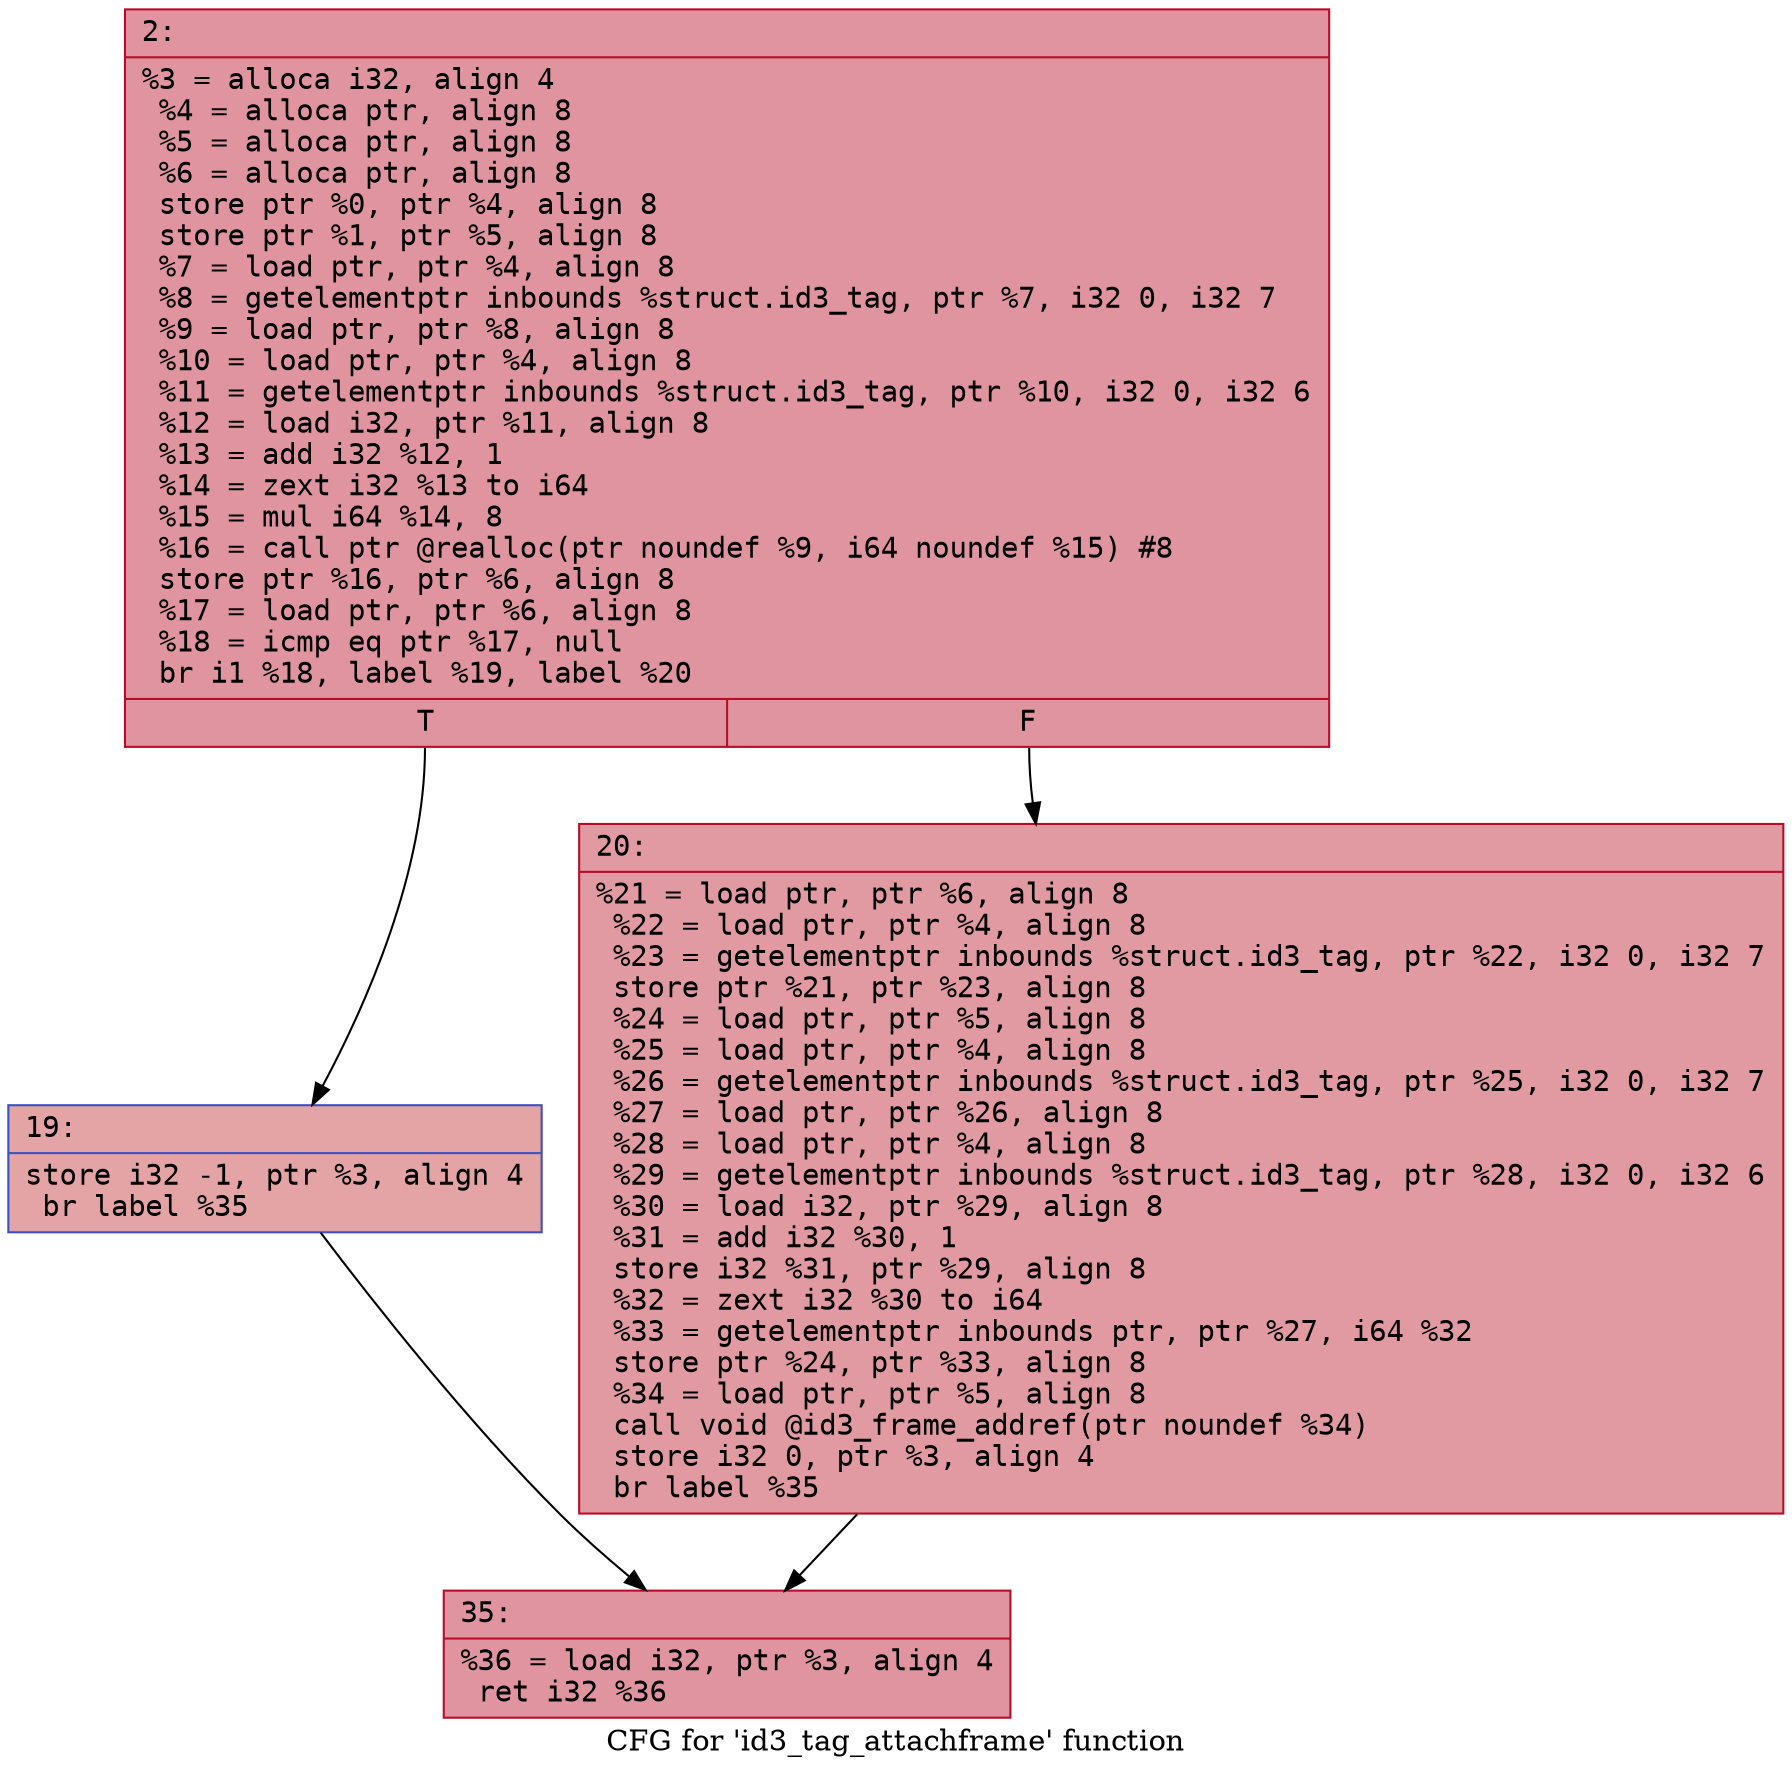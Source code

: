 digraph "CFG for 'id3_tag_attachframe' function" {
	label="CFG for 'id3_tag_attachframe' function";

	Node0x600001492da0 [shape=record,color="#b70d28ff", style=filled, fillcolor="#b70d2870" fontname="Courier",label="{2:\l|  %3 = alloca i32, align 4\l  %4 = alloca ptr, align 8\l  %5 = alloca ptr, align 8\l  %6 = alloca ptr, align 8\l  store ptr %0, ptr %4, align 8\l  store ptr %1, ptr %5, align 8\l  %7 = load ptr, ptr %4, align 8\l  %8 = getelementptr inbounds %struct.id3_tag, ptr %7, i32 0, i32 7\l  %9 = load ptr, ptr %8, align 8\l  %10 = load ptr, ptr %4, align 8\l  %11 = getelementptr inbounds %struct.id3_tag, ptr %10, i32 0, i32 6\l  %12 = load i32, ptr %11, align 8\l  %13 = add i32 %12, 1\l  %14 = zext i32 %13 to i64\l  %15 = mul i64 %14, 8\l  %16 = call ptr @realloc(ptr noundef %9, i64 noundef %15) #8\l  store ptr %16, ptr %6, align 8\l  %17 = load ptr, ptr %6, align 8\l  %18 = icmp eq ptr %17, null\l  br i1 %18, label %19, label %20\l|{<s0>T|<s1>F}}"];
	Node0x600001492da0:s0 -> Node0x600001492df0[tooltip="2 -> 19\nProbability 37.50%" ];
	Node0x600001492da0:s1 -> Node0x600001492e40[tooltip="2 -> 20\nProbability 62.50%" ];
	Node0x600001492df0 [shape=record,color="#3d50c3ff", style=filled, fillcolor="#c32e3170" fontname="Courier",label="{19:\l|  store i32 -1, ptr %3, align 4\l  br label %35\l}"];
	Node0x600001492df0 -> Node0x600001492e90[tooltip="19 -> 35\nProbability 100.00%" ];
	Node0x600001492e40 [shape=record,color="#b70d28ff", style=filled, fillcolor="#bb1b2c70" fontname="Courier",label="{20:\l|  %21 = load ptr, ptr %6, align 8\l  %22 = load ptr, ptr %4, align 8\l  %23 = getelementptr inbounds %struct.id3_tag, ptr %22, i32 0, i32 7\l  store ptr %21, ptr %23, align 8\l  %24 = load ptr, ptr %5, align 8\l  %25 = load ptr, ptr %4, align 8\l  %26 = getelementptr inbounds %struct.id3_tag, ptr %25, i32 0, i32 7\l  %27 = load ptr, ptr %26, align 8\l  %28 = load ptr, ptr %4, align 8\l  %29 = getelementptr inbounds %struct.id3_tag, ptr %28, i32 0, i32 6\l  %30 = load i32, ptr %29, align 8\l  %31 = add i32 %30, 1\l  store i32 %31, ptr %29, align 8\l  %32 = zext i32 %30 to i64\l  %33 = getelementptr inbounds ptr, ptr %27, i64 %32\l  store ptr %24, ptr %33, align 8\l  %34 = load ptr, ptr %5, align 8\l  call void @id3_frame_addref(ptr noundef %34)\l  store i32 0, ptr %3, align 4\l  br label %35\l}"];
	Node0x600001492e40 -> Node0x600001492e90[tooltip="20 -> 35\nProbability 100.00%" ];
	Node0x600001492e90 [shape=record,color="#b70d28ff", style=filled, fillcolor="#b70d2870" fontname="Courier",label="{35:\l|  %36 = load i32, ptr %3, align 4\l  ret i32 %36\l}"];
}
